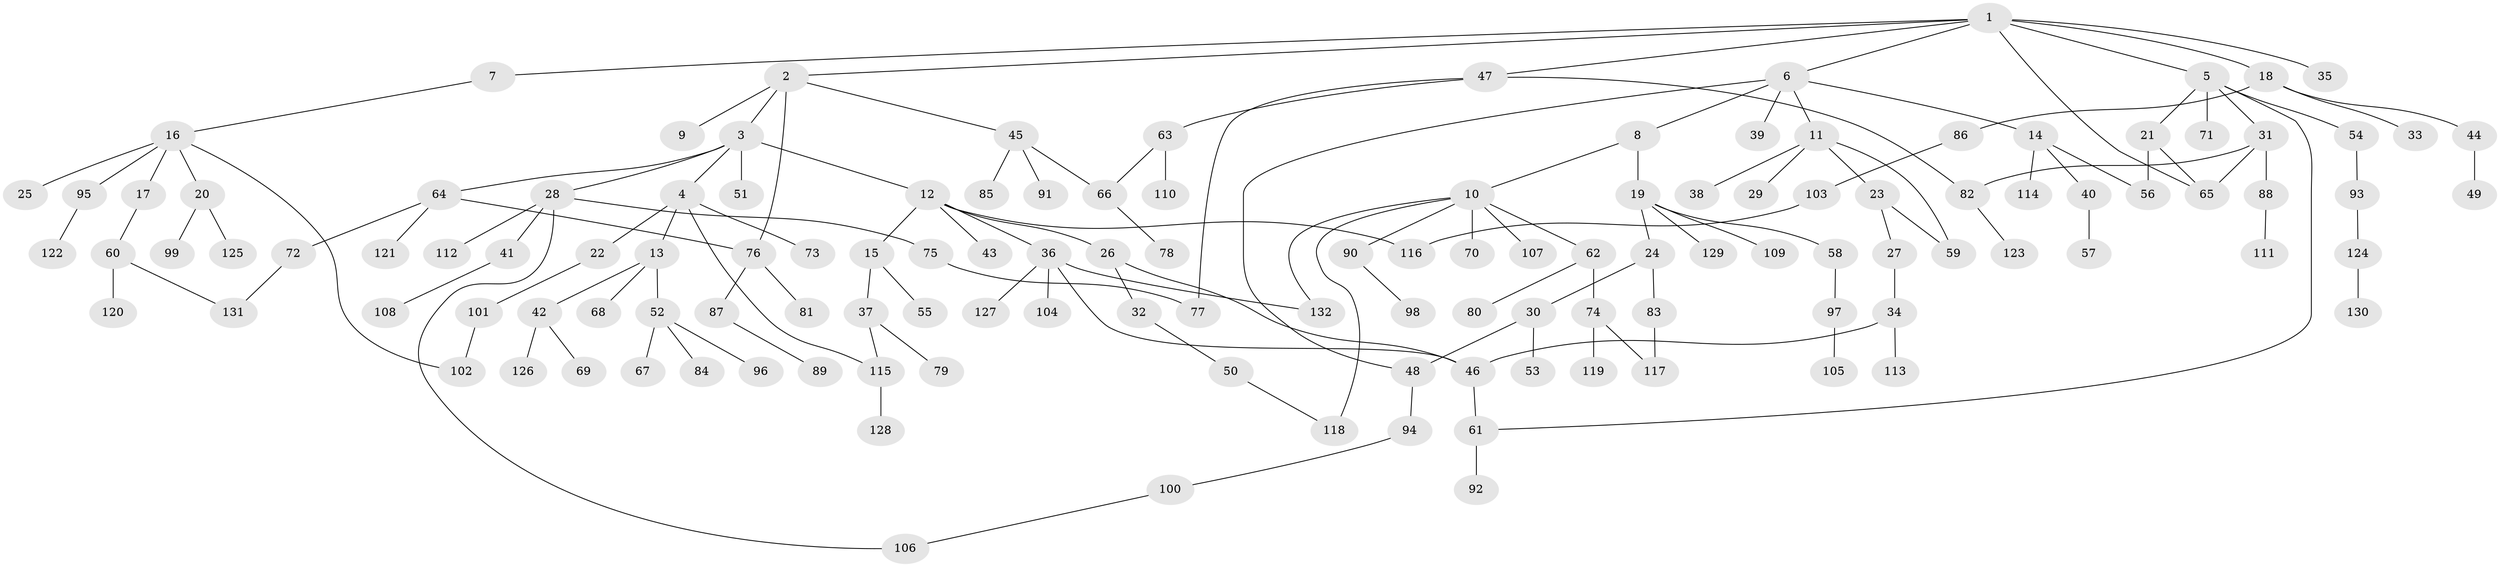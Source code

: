 // coarse degree distribution, {11: 0.011235955056179775, 8: 0.011235955056179775, 7: 0.02247191011235955, 5: 0.02247191011235955, 9: 0.02247191011235955, 2: 0.30337078651685395, 6: 0.011235955056179775, 1: 0.4044943820224719, 4: 0.0898876404494382, 3: 0.10112359550561797}
// Generated by graph-tools (version 1.1) at 2025/23/03/03/25 07:23:31]
// undirected, 132 vertices, 151 edges
graph export_dot {
graph [start="1"]
  node [color=gray90,style=filled];
  1;
  2;
  3;
  4;
  5;
  6;
  7;
  8;
  9;
  10;
  11;
  12;
  13;
  14;
  15;
  16;
  17;
  18;
  19;
  20;
  21;
  22;
  23;
  24;
  25;
  26;
  27;
  28;
  29;
  30;
  31;
  32;
  33;
  34;
  35;
  36;
  37;
  38;
  39;
  40;
  41;
  42;
  43;
  44;
  45;
  46;
  47;
  48;
  49;
  50;
  51;
  52;
  53;
  54;
  55;
  56;
  57;
  58;
  59;
  60;
  61;
  62;
  63;
  64;
  65;
  66;
  67;
  68;
  69;
  70;
  71;
  72;
  73;
  74;
  75;
  76;
  77;
  78;
  79;
  80;
  81;
  82;
  83;
  84;
  85;
  86;
  87;
  88;
  89;
  90;
  91;
  92;
  93;
  94;
  95;
  96;
  97;
  98;
  99;
  100;
  101;
  102;
  103;
  104;
  105;
  106;
  107;
  108;
  109;
  110;
  111;
  112;
  113;
  114;
  115;
  116;
  117;
  118;
  119;
  120;
  121;
  122;
  123;
  124;
  125;
  126;
  127;
  128;
  129;
  130;
  131;
  132;
  1 -- 2;
  1 -- 5;
  1 -- 6;
  1 -- 7;
  1 -- 18;
  1 -- 35;
  1 -- 47;
  1 -- 65;
  2 -- 3;
  2 -- 9;
  2 -- 45;
  2 -- 76;
  3 -- 4;
  3 -- 12;
  3 -- 28;
  3 -- 51;
  3 -- 64;
  4 -- 13;
  4 -- 22;
  4 -- 73;
  4 -- 115;
  5 -- 21;
  5 -- 31;
  5 -- 54;
  5 -- 71;
  5 -- 61;
  6 -- 8;
  6 -- 11;
  6 -- 14;
  6 -- 39;
  6 -- 48;
  7 -- 16;
  8 -- 10;
  8 -- 19;
  10 -- 62;
  10 -- 70;
  10 -- 90;
  10 -- 107;
  10 -- 132;
  10 -- 118;
  11 -- 23;
  11 -- 29;
  11 -- 38;
  11 -- 59;
  12 -- 15;
  12 -- 26;
  12 -- 36;
  12 -- 43;
  12 -- 116;
  13 -- 42;
  13 -- 52;
  13 -- 68;
  14 -- 40;
  14 -- 114;
  14 -- 56;
  15 -- 37;
  15 -- 55;
  16 -- 17;
  16 -- 20;
  16 -- 25;
  16 -- 95;
  16 -- 102;
  17 -- 60;
  18 -- 33;
  18 -- 44;
  18 -- 86;
  19 -- 24;
  19 -- 58;
  19 -- 109;
  19 -- 129;
  20 -- 99;
  20 -- 125;
  21 -- 56;
  21 -- 65;
  22 -- 101;
  23 -- 27;
  23 -- 59;
  24 -- 30;
  24 -- 83;
  26 -- 32;
  26 -- 46;
  27 -- 34;
  28 -- 41;
  28 -- 75;
  28 -- 106;
  28 -- 112;
  30 -- 48;
  30 -- 53;
  31 -- 65;
  31 -- 82;
  31 -- 88;
  32 -- 50;
  34 -- 113;
  34 -- 46;
  36 -- 104;
  36 -- 127;
  36 -- 46;
  36 -- 132;
  37 -- 79;
  37 -- 115;
  40 -- 57;
  41 -- 108;
  42 -- 69;
  42 -- 126;
  44 -- 49;
  45 -- 85;
  45 -- 91;
  45 -- 66;
  46 -- 61;
  47 -- 63;
  47 -- 77;
  47 -- 82;
  48 -- 94;
  50 -- 118;
  52 -- 67;
  52 -- 84;
  52 -- 96;
  54 -- 93;
  58 -- 97;
  60 -- 120;
  60 -- 131;
  61 -- 92;
  62 -- 74;
  62 -- 80;
  63 -- 66;
  63 -- 110;
  64 -- 72;
  64 -- 121;
  64 -- 76;
  66 -- 78;
  72 -- 131;
  74 -- 119;
  74 -- 117;
  75 -- 77;
  76 -- 81;
  76 -- 87;
  82 -- 123;
  83 -- 117;
  86 -- 103;
  87 -- 89;
  88 -- 111;
  90 -- 98;
  93 -- 124;
  94 -- 100;
  95 -- 122;
  97 -- 105;
  100 -- 106;
  101 -- 102;
  103 -- 116;
  115 -- 128;
  124 -- 130;
}
